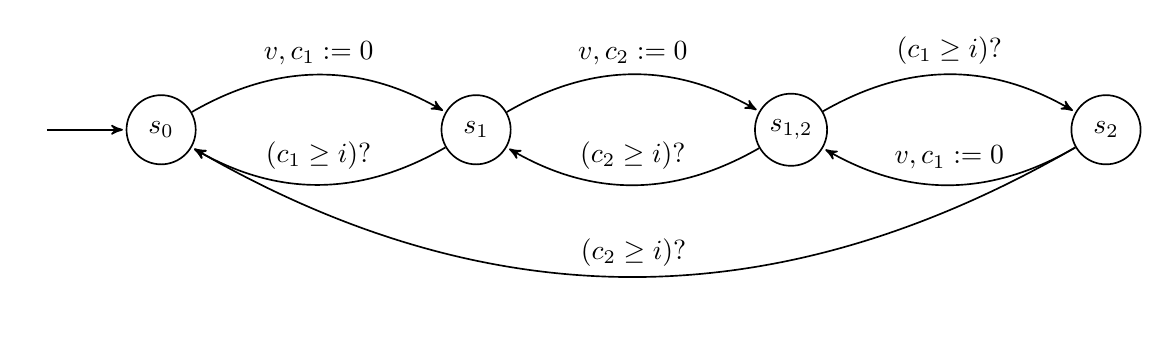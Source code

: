 \begin{tikzpicture}[->,>=stealth',shorten >=1pt,auto,node distance=4cm, semithick]
	\node(start) {};
	\node[state] (S0) [right=0cm and 1cm of start]{$s_0$};
	\node[state] (S1) [right of=S0] {$s_1$};
	\node[state] (S1S2) [right of=S1] {$s_{1,2}$};
	\node[state] (S2) [right of=S1S2] {$s_2$};

	\path (start) edge node {} (S0);
	\path (S0) edge [bend left] node {$v, c_1 := 0$} (S1);
	\path (S1) edge [bend left] node [above=0.2em] {$(c_1 \geq i)?$} (S0);
	\path (S1) edge [bend left] node {$v, c_2 := 0$} (S1S2);
	\path (S1S2) edge [bend left] node {$(c_1 \geq i)?$} (S2);
	\path (S1S2) edge [bend left] node [above=0.2em] {$(c_2 \geq i)?$} (S1);
	\path (S2) edge [bend left] node [above=0.2em] {$v, c_1 := 0$} (S1S2);
	\path (S2) edge [bend left] node [above] {$(c_2 \geq i)?$} (S0);
\end{tikzpicture}

